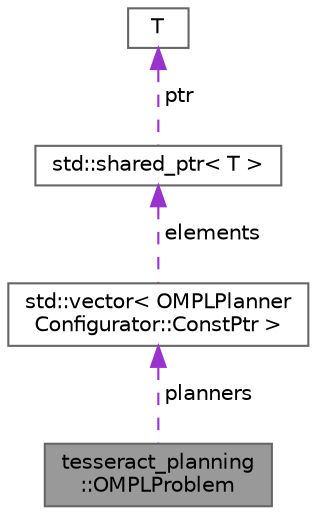 digraph "tesseract_planning::OMPLProblem"
{
 // LATEX_PDF_SIZE
  bgcolor="transparent";
  edge [fontname=Helvetica,fontsize=10,labelfontname=Helvetica,labelfontsize=10];
  node [fontname=Helvetica,fontsize=10,shape=box,height=0.2,width=0.4];
  Node1 [label="tesseract_planning\l::OMPLProblem",height=0.2,width=0.4,color="gray40", fillcolor="grey60", style="filled", fontcolor="black",tooltip=" "];
  Node2 -> Node1 [dir="back",color="darkorchid3",style="dashed",label=" planners" ];
  Node2 [label="std::vector\< OMPLPlanner\lConfigurator::ConstPtr \>",height=0.2,width=0.4,color="gray40", fillcolor="white", style="filled",tooltip=" "];
  Node3 -> Node2 [dir="back",color="darkorchid3",style="dashed",label=" elements" ];
  Node3 [label="std::shared_ptr\< T \>",height=0.2,width=0.4,color="gray40", fillcolor="white", style="filled",tooltip=" "];
  Node4 -> Node3 [dir="back",color="darkorchid3",style="dashed",label=" ptr" ];
  Node4 [label="T",height=0.2,width=0.4,color="gray40", fillcolor="white", style="filled",tooltip=" "];
}
